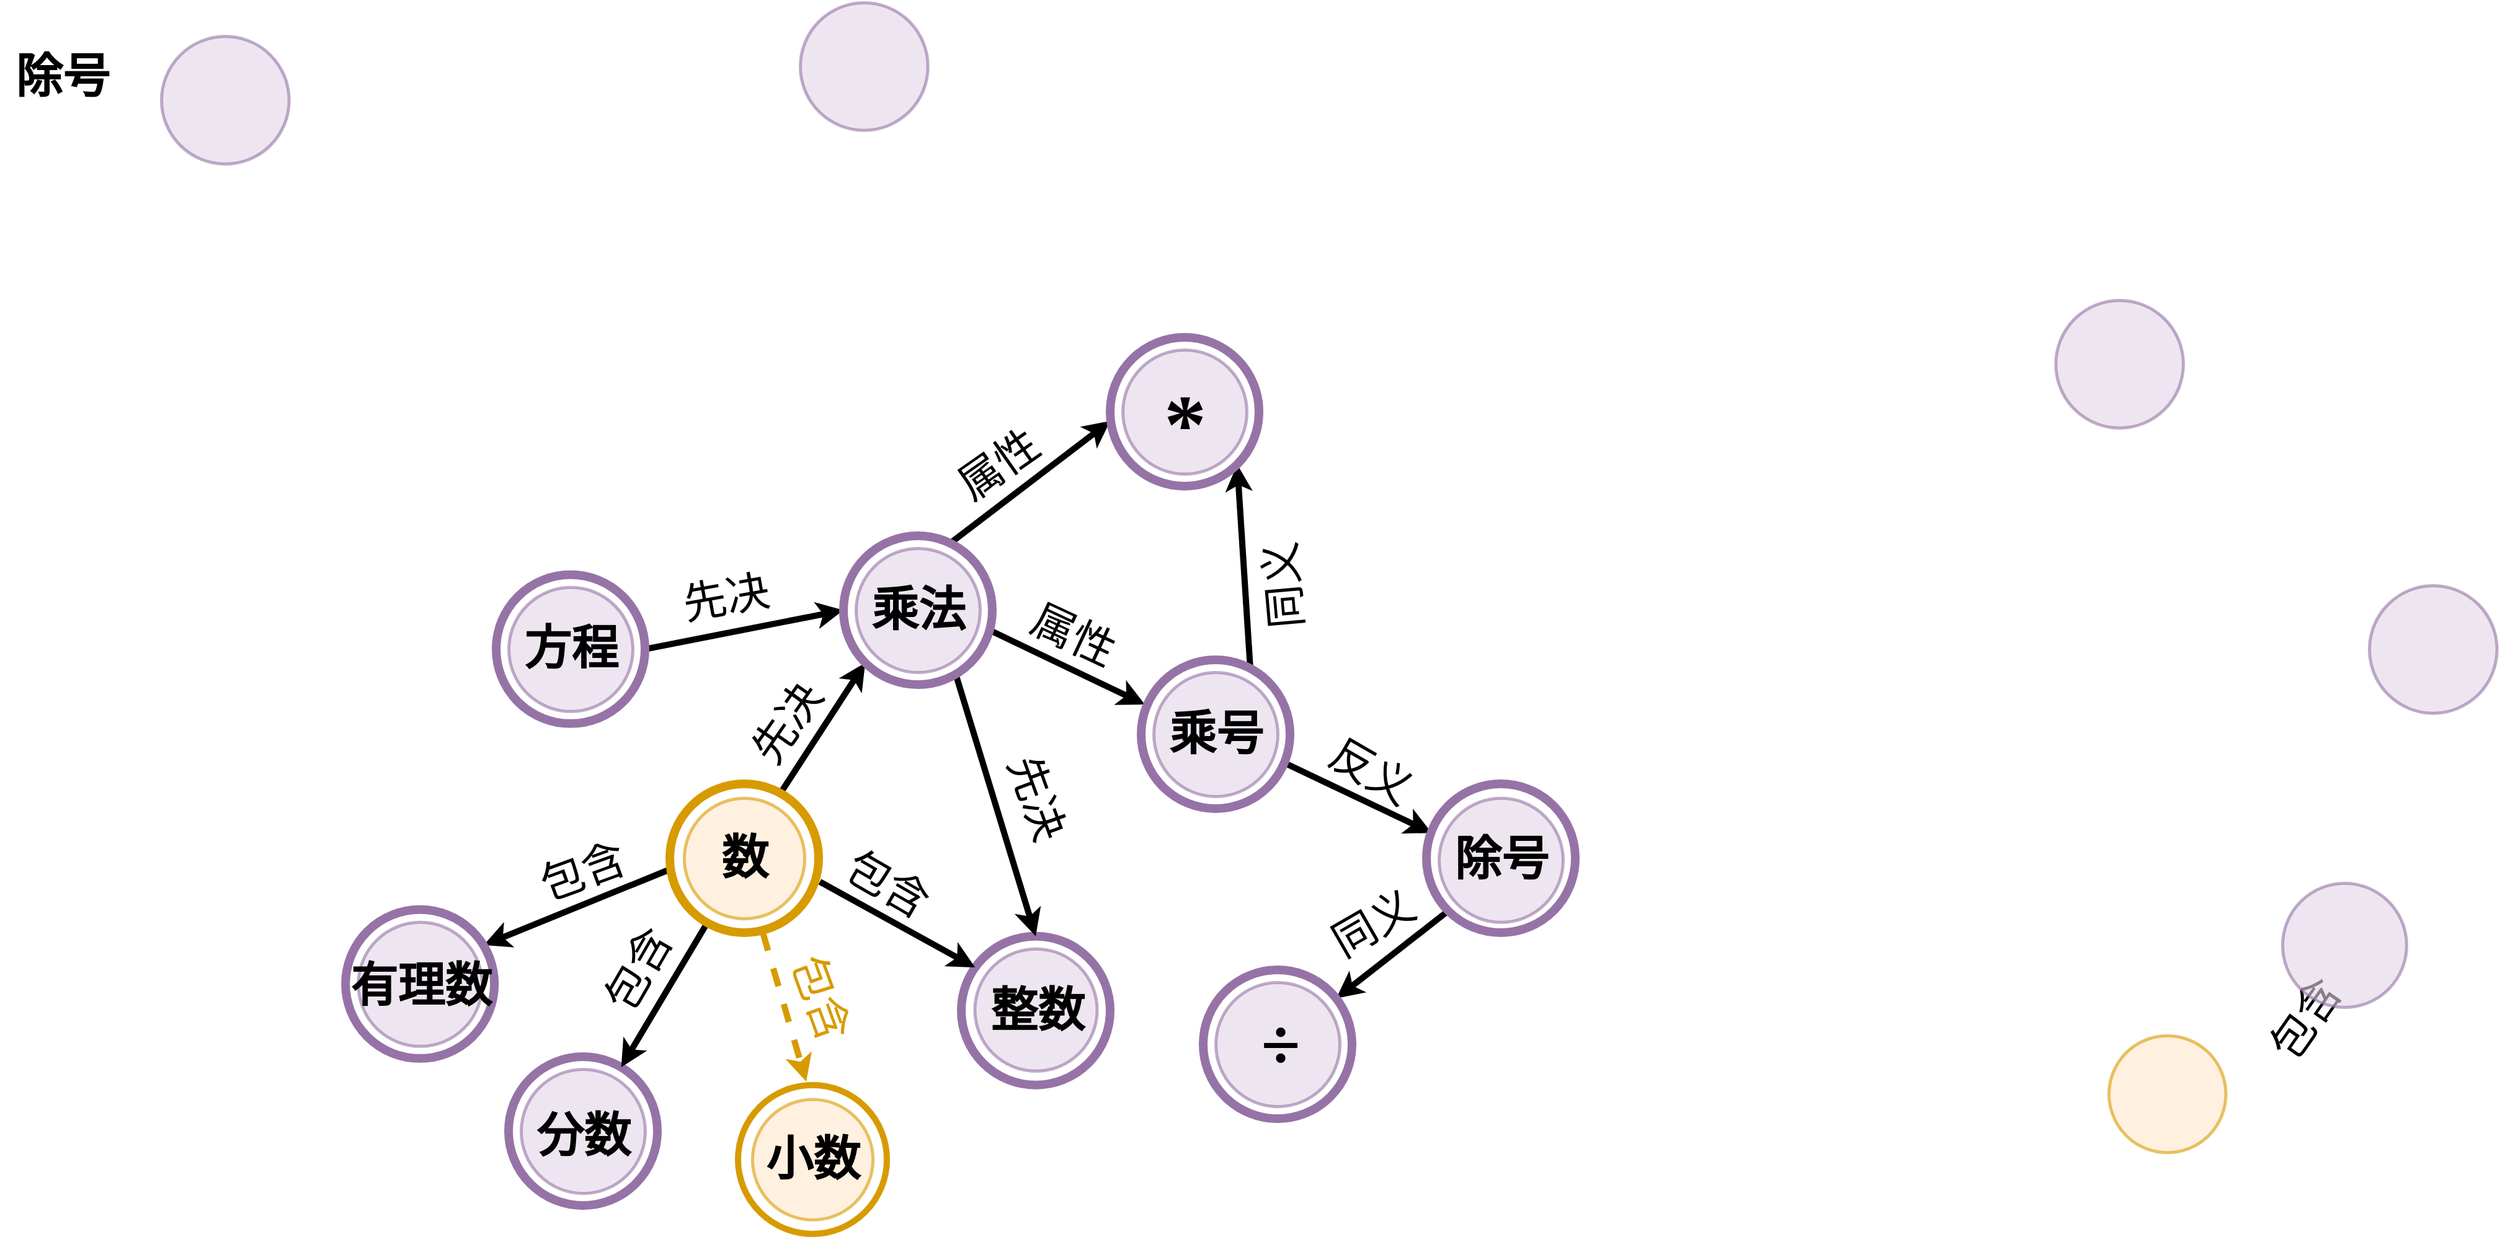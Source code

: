 <mxfile version="24.2.3" type="github">
  <diagram name="第 1 页" id="qwv7KuyluWp2oeQNMtY5">
    <mxGraphModel dx="2860" dy="999" grid="1" gridSize="10" guides="1" tooltips="1" connect="1" arrows="1" fold="1" page="1" pageScale="1" pageWidth="1169" pageHeight="1654" math="0" shadow="0">
      <root>
        <mxCell id="0" />
        <mxCell id="1" parent="0" />
        <mxCell id="Aoa-woAd7rRabKDpotsu-19" value="" style="endArrow=classic;html=1;rounded=0;hachureGap=4;fontFamily=Architects Daughter;fontSource=https://fonts.googleapis.com/css?family=Architects+Daughter;strokeWidth=5;entryX=0;entryY=0.5;entryDx=0;entryDy=0;exitX=1;exitY=0.5;exitDx=0;exitDy=0;" parent="1" source="Aoa-woAd7rRabKDpotsu-18" target="Aoa-woAd7rRabKDpotsu-14" edge="1">
          <mxGeometry width="50" height="50" relative="1" as="geometry">
            <mxPoint x="320" y="1110" as="sourcePoint" />
            <mxPoint x="243" y="1213" as="targetPoint" />
          </mxGeometry>
        </mxCell>
        <mxCell id="NaeF6okpQfYcXMHPY63D-1" value="" style="ellipse;whiteSpace=wrap;html=1;aspect=fixed;strokeWidth=2.5;fillColor=#ffe6cc;strokeColor=#d79b00;fontFamily=Times New Roman;fontSize=50;hachureGap=4;fontSource=https%3A%2F%2Ffonts.googleapis.com%2Fcss%3Ffamily%3DArchitects%2BDaughter;opacity=60;" parent="1" vertex="1">
          <mxGeometry x="1640" y="1412.86" width="94.27" height="94.27" as="geometry" />
        </mxCell>
        <mxCell id="Aoa-woAd7rRabKDpotsu-2" value="" style="ellipse;whiteSpace=wrap;html=1;aspect=fixed;strokeWidth=7;fillColor=none;strokeColor=#9673a6;fontFamily=Times New Roman;fontSize=50;hachureGap=4;fontSource=https://fonts.googleapis.com/css?family=Architects+Daughter;" parent="1" vertex="1">
          <mxGeometry x="715" y="1332.85" width="120" height="120" as="geometry" />
        </mxCell>
        <mxCell id="Aoa-woAd7rRabKDpotsu-3" value="" style="ellipse;whiteSpace=wrap;html=1;aspect=fixed;strokeWidth=2.5;fillColor=#e1d5e7;strokeColor=#9673a6;fontFamily=Times New Roman;fontSize=50;hachureGap=4;fontSource=https://fonts.googleapis.com/css?family=Architects+Daughter;opacity=60;" parent="1" vertex="1">
          <mxGeometry x="725.71" y="1342.85" width="98.58" height="98.58" as="geometry" />
        </mxCell>
        <mxCell id="Aoa-woAd7rRabKDpotsu-4" value="" style="endArrow=classic;html=1;rounded=0;hachureGap=4;fontFamily=Architects Daughter;fontSource=https%3A%2F%2Ffonts.googleapis.com%2Fcss%3Ffamily%3DArchitects%2BDaughter;strokeWidth=5;entryX=0.093;entryY=0.21;entryDx=0;entryDy=0;entryPerimeter=0;exitX=1.008;exitY=0.658;exitDx=0;exitDy=0;exitPerimeter=0;" parent="1" edge="1" target="Aoa-woAd7rRabKDpotsu-2" source="Aoa-woAd7rRabKDpotsu-1">
          <mxGeometry width="50" height="50" relative="1" as="geometry">
            <mxPoint x="609.362" y="1290.001" as="sourcePoint" />
            <mxPoint x="720" y="1360" as="targetPoint" />
          </mxGeometry>
        </mxCell>
        <mxCell id="Aoa-woAd7rRabKDpotsu-5" value="" style="ellipse;whiteSpace=wrap;html=1;aspect=fixed;strokeWidth=2.5;fillColor=#e1d5e7;strokeColor=#9673a6;fontFamily=Times New Roman;fontSize=50;hachureGap=4;fontSource=https://fonts.googleapis.com/css?family=Architects+Daughter;opacity=60;" parent="1" vertex="1">
          <mxGeometry x="360" y="1439.99" width="100" height="100" as="geometry" />
        </mxCell>
        <mxCell id="Aoa-woAd7rRabKDpotsu-6" value="" style="ellipse;whiteSpace=wrap;html=1;aspect=fixed;strokeWidth=7;fillColor=none;strokeColor=#9673a6;fontFamily=Times New Roman;fontSize=50;hachureGap=4;fontSource=https://fonts.googleapis.com/css?family=Architects+Daughter;" parent="1" vertex="1">
          <mxGeometry x="350.0" y="1429.99" width="120" height="120" as="geometry" />
        </mxCell>
        <mxCell id="Aoa-woAd7rRabKDpotsu-7" value="" style="endArrow=classic;html=1;rounded=0;hachureGap=4;fontFamily=Architects Daughter;fontSource=https://fonts.googleapis.com/css?family=Architects+Daughter;exitX=0.242;exitY=0.95;exitDx=0;exitDy=0;exitPerimeter=0;strokeWidth=5;" parent="1" source="Aoa-woAd7rRabKDpotsu-1" target="Aoa-woAd7rRabKDpotsu-6" edge="1">
          <mxGeometry width="50" height="50" relative="1" as="geometry">
            <mxPoint x="790" y="1290" as="sourcePoint" />
            <mxPoint x="733" y="1185" as="targetPoint" />
          </mxGeometry>
        </mxCell>
        <mxCell id="Aoa-woAd7rRabKDpotsu-8" value="" style="ellipse;whiteSpace=wrap;html=1;aspect=fixed;strokeWidth=5;fillColor=none;strokeColor=#d79b00;fontFamily=Times New Roman;fontSize=50;hachureGap=4;fontSource=https://fonts.googleapis.com/css?family=Architects+Daughter;" parent="1" vertex="1">
          <mxGeometry x="535" y="1452.85" width="120" height="120" as="geometry" />
        </mxCell>
        <mxCell id="Aoa-woAd7rRabKDpotsu-9" value="" style="ellipse;whiteSpace=wrap;html=1;aspect=fixed;strokeWidth=2.5;fillColor=#ffe6cc;strokeColor=#d79b00;fontFamily=Times New Roman;fontSize=50;hachureGap=4;fontSource=https://fonts.googleapis.com/css?family=Architects+Daughter;opacity=60;" parent="1" vertex="1">
          <mxGeometry x="491.43" y="1221.43" width="97.15" height="97.15" as="geometry" />
        </mxCell>
        <mxCell id="Aoa-woAd7rRabKDpotsu-10" value="" style="endArrow=classic;html=1;rounded=0;hachureGap=4;fontFamily=Architects Daughter;fontSource=https://fonts.googleapis.com/css?family=Architects+Daughter;strokeWidth=5;fillColor=#ffe6cc;strokeColor=#d79b00;dashed=1;exitX=0.625;exitY=1;exitDx=0;exitDy=0;exitPerimeter=0;" parent="1" edge="1" source="Aoa-woAd7rRabKDpotsu-1">
          <mxGeometry width="50" height="50" relative="1" as="geometry">
            <mxPoint x="560" y="1324.08" as="sourcePoint" />
            <mxPoint x="590" y="1450" as="targetPoint" />
          </mxGeometry>
        </mxCell>
        <mxCell id="Aoa-woAd7rRabKDpotsu-11" value="" style="endArrow=classic;html=1;rounded=0;hachureGap=4;fontFamily=Architects Daughter;fontSource=https://fonts.googleapis.com/css?family=Architects+Daughter;strokeWidth=5;exitX=0;exitY=0.5;exitDx=0;exitDy=0;" parent="1" edge="1">
          <mxGeometry width="50" height="50" relative="1" as="geometry">
            <mxPoint x="480" y="1279" as="sourcePoint" />
            <mxPoint x="330" y="1340" as="targetPoint" />
          </mxGeometry>
        </mxCell>
        <mxCell id="Aoa-woAd7rRabKDpotsu-12" value="" style="ellipse;whiteSpace=wrap;html=1;aspect=fixed;strokeWidth=7;fillColor=none;strokeColor=#9673a6;fontFamily=Times New Roman;fontSize=50;hachureGap=4;fontSource=https://fonts.googleapis.com/css?family=Architects+Daughter;" parent="1" vertex="1">
          <mxGeometry x="218.58" y="1311.43" width="120" height="120" as="geometry" />
        </mxCell>
        <mxCell id="Aoa-woAd7rRabKDpotsu-13" value="" style="ellipse;whiteSpace=wrap;html=1;aspect=fixed;strokeWidth=2.5;fillColor=#e1d5e7;strokeColor=#9673a6;fontFamily=Times New Roman;fontSize=50;hachureGap=4;fontSource=https://fonts.googleapis.com/css?family=Architects+Daughter;opacity=60;" parent="1" vertex="1">
          <mxGeometry x="228.58" y="1321.43" width="100" height="100" as="geometry" />
        </mxCell>
        <mxCell id="Aoa-woAd7rRabKDpotsu-15" value="" style="ellipse;whiteSpace=wrap;html=1;aspect=fixed;strokeWidth=2.5;fillColor=#e1d5e7;strokeColor=#9673a6;fontFamily=Times New Roman;fontSize=50;hachureGap=4;fontSource=https://fonts.googleapis.com/css?family=Architects+Daughter;opacity=60;" parent="1" vertex="1">
          <mxGeometry x="1597.15" y="820" width="102.85" height="102.85" as="geometry" />
        </mxCell>
        <mxCell id="Aoa-woAd7rRabKDpotsu-16" value="" style="endArrow=classic;html=1;rounded=0;hachureGap=4;fontFamily=Architects Daughter;fontSource=https://fonts.googleapis.com/css?family=Architects+Daughter;strokeWidth=5;entryX=0;entryY=1;entryDx=0;entryDy=0;exitX=0.744;exitY=0.062;exitDx=0;exitDy=0;exitPerimeter=0;" parent="1" source="Aoa-woAd7rRabKDpotsu-1" target="Aoa-woAd7rRabKDpotsu-14" edge="1">
          <mxGeometry width="50" height="50" relative="1" as="geometry">
            <mxPoint x="660" y="1190" as="sourcePoint" />
            <mxPoint x="959.218" y="1217.339" as="targetPoint" />
          </mxGeometry>
        </mxCell>
        <mxCell id="Aoa-woAd7rRabKDpotsu-17" value="" style="ellipse;whiteSpace=wrap;html=1;aspect=fixed;strokeWidth=2.5;fillColor=#e1d5e7;strokeColor=#9673a6;fontFamily=Times New Roman;fontSize=50;hachureGap=4;fontSource=https://fonts.googleapis.com/css?family=Architects+Daughter;opacity=60;" parent="1" vertex="1">
          <mxGeometry x="70.0" y="607.15" width="102.85" height="102.85" as="geometry" />
        </mxCell>
        <mxCell id="Aoa-woAd7rRabKDpotsu-18" value="" style="ellipse;whiteSpace=wrap;html=1;aspect=fixed;strokeWidth=7;fillColor=none;strokeColor=#9673a6;fontFamily=Times New Roman;fontSize=50;hachureGap=4;fontSource=https://fonts.googleapis.com/css?family=Architects+Daughter;" parent="1" vertex="1">
          <mxGeometry x="340.0" y="1041.42" width="120" height="120" as="geometry" />
        </mxCell>
        <mxCell id="Aoa-woAd7rRabKDpotsu-20" value="" style="ellipse;whiteSpace=wrap;html=1;aspect=fixed;strokeWidth=2.5;fillColor=#e1d5e7;strokeColor=#9673a6;fontFamily=Times New Roman;fontSize=50;hachureGap=4;fontSource=https://fonts.googleapis.com/css?family=Architects+Daughter;opacity=60;" parent="1" vertex="1">
          <mxGeometry x="585" y="580" width="102.85" height="102.85" as="geometry" />
        </mxCell>
        <mxCell id="Aoa-woAd7rRabKDpotsu-23" value="" style="ellipse;whiteSpace=wrap;html=1;aspect=fixed;strokeWidth=2.5;fillColor=#e1d5e7;strokeColor=#9673a6;fontFamily=Times New Roman;fontSize=50;hachureGap=4;fontSource=https://fonts.googleapis.com/css?family=Architects+Daughter;opacity=60;" parent="1" vertex="1">
          <mxGeometry x="1850" y="1050" width="102.85" height="102.85" as="geometry" />
        </mxCell>
        <mxCell id="Aoa-woAd7rRabKDpotsu-27" value="" style="ellipse;whiteSpace=wrap;html=1;aspect=fixed;strokeWidth=2.5;fillColor=#e1d5e7;strokeColor=#9673a6;fontFamily=Times New Roman;fontSize=50;hachureGap=4;fontSource=https://fonts.googleapis.com/css?family=Architects+Daughter;opacity=60;" parent="1" vertex="1">
          <mxGeometry x="920" y="1370" width="100" height="100" as="geometry" />
        </mxCell>
        <mxCell id="Aoa-woAd7rRabKDpotsu-28" value="" style="endArrow=classic;html=1;rounded=0;hachureGap=4;fontFamily=Architects Daughter;fontSource=https://fonts.googleapis.com/css?family=Architects+Daughter;strokeWidth=5;entryX=0.001;entryY=0.562;entryDx=0;entryDy=0;exitX=0.725;exitY=0.044;exitDx=0;exitDy=0;entryPerimeter=0;exitPerimeter=0;" parent="1" source="Aoa-woAd7rRabKDpotsu-14" target="Aoa-woAd7rRabKDpotsu-21" edge="1">
          <mxGeometry width="50" height="50" relative="1" as="geometry">
            <mxPoint x="1100" y="950" as="sourcePoint" />
            <mxPoint x="1279" y="940" as="targetPoint" />
          </mxGeometry>
        </mxCell>
        <mxCell id="Aoa-woAd7rRabKDpotsu-29" value="" style="endArrow=classic;html=1;rounded=0;hachureGap=4;fontFamily=Architects Daughter;fontSource=https://fonts.googleapis.com/css?family=Architects+Daughter;strokeWidth=5;exitX=0.962;exitY=0.738;exitDx=0;exitDy=0;exitPerimeter=0;entryX=0.025;entryY=0.3;entryDx=0;entryDy=0;entryPerimeter=0;" parent="1" target="Aoa-woAd7rRabKDpotsu-22" edge="1">
          <mxGeometry width="50" height="50" relative="1" as="geometry">
            <mxPoint x="740" y="1087.16" as="sourcePoint" />
            <mxPoint x="860" y="1140" as="targetPoint" />
          </mxGeometry>
        </mxCell>
        <mxCell id="Aoa-woAd7rRabKDpotsu-30" value="" style="endArrow=classic;html=1;rounded=0;hachureGap=4;fontFamily=Architects Daughter;fontSource=https://fonts.googleapis.com/css?family=Architects+Daughter;strokeWidth=5;entryX=1;entryY=1;entryDx=0;entryDy=0;exitX=0.734;exitY=0.071;exitDx=0;exitDy=0;exitPerimeter=0;" parent="1" source="Aoa-woAd7rRabKDpotsu-22" target="Aoa-woAd7rRabKDpotsu-21" edge="1">
          <mxGeometry width="50" height="50" relative="1" as="geometry">
            <mxPoint x="1170" y="970" as="sourcePoint" />
            <mxPoint x="1285" y="879" as="targetPoint" />
          </mxGeometry>
        </mxCell>
        <mxCell id="Aoa-woAd7rRabKDpotsu-31" value="" style="endArrow=classic;html=1;rounded=0;hachureGap=4;fontFamily=Architects Daughter;fontSource=https://fonts.googleapis.com/css?family=Architects+Daughter;strokeWidth=5;exitX=0.976;exitY=0.699;exitDx=0;exitDy=0;exitPerimeter=0;entryX=0.036;entryY=0.33;entryDx=0;entryDy=0;entryPerimeter=0;" parent="1" source="Aoa-woAd7rRabKDpotsu-22" target="Aoa-woAd7rRabKDpotsu-25" edge="1">
          <mxGeometry width="50" height="50" relative="1" as="geometry">
            <mxPoint x="1160" y="1040" as="sourcePoint" />
            <mxPoint x="1110" y="1110" as="targetPoint" />
          </mxGeometry>
        </mxCell>
        <mxCell id="Aoa-woAd7rRabKDpotsu-32" value="" style="endArrow=classic;html=1;rounded=0;hachureGap=4;fontFamily=Architects Daughter;fontSource=https://fonts.googleapis.com/css?family=Architects+Daughter;strokeWidth=5;exitX=0;exitY=1;exitDx=0;exitDy=0;" parent="1" source="Aoa-woAd7rRabKDpotsu-25" edge="1" target="Aoa-woAd7rRabKDpotsu-26">
          <mxGeometry width="50" height="50" relative="1" as="geometry">
            <mxPoint x="1117.574" y="1271.416" as="sourcePoint" />
            <mxPoint x="1060" y="1357.57" as="targetPoint" />
          </mxGeometry>
        </mxCell>
        <mxCell id="Aoa-woAd7rRabKDpotsu-36" value="&lt;font face=&quot;Times New Roman&quot;&gt;&lt;span style=&quot;font-size: 38px;&quot;&gt;&lt;b&gt;整数&lt;/b&gt;&lt;/span&gt;&lt;/font&gt;" style="text;html=1;align=center;verticalAlign=middle;resizable=0;points=[];autosize=1;strokeColor=none;fillColor=none;fontFamily=Architects Daughter;fontSource=https://fonts.googleapis.com/css?family=Architects+Daughter;" parent="1" vertex="1">
          <mxGeometry x="725.71" y="1362.85" width="100" height="60" as="geometry" />
        </mxCell>
        <mxCell id="Aoa-woAd7rRabKDpotsu-37" value="" style="endArrow=classic;html=1;rounded=0;hachureGap=4;fontFamily=Architects Daughter;fontSource=https://fonts.googleapis.com/css?family=Architects+Daughter;strokeWidth=5;entryX=0.5;entryY=0;entryDx=0;entryDy=0;" parent="1" edge="1" target="Aoa-woAd7rRabKDpotsu-2">
          <mxGeometry width="50" height="50" relative="1" as="geometry">
            <mxPoint x="710" y="1120" as="sourcePoint" />
            <mxPoint x="775.14" y="1343.56" as="targetPoint" />
          </mxGeometry>
        </mxCell>
        <mxCell id="Aoa-woAd7rRabKDpotsu-38" value="&lt;font face=&quot;Times New Roman&quot;&gt;&lt;span style=&quot;font-size: 38px;&quot;&gt;&lt;b&gt;有理数&lt;/b&gt;&lt;/span&gt;&lt;/font&gt;" style="text;html=1;align=center;verticalAlign=middle;resizable=0;points=[];autosize=1;strokeColor=none;fillColor=none;fontFamily=Architects Daughter;fontSource=https://fonts.googleapis.com/css?family=Architects+Daughter;" parent="1" vertex="1">
          <mxGeometry x="208.58" y="1342.85" width="140" height="60" as="geometry" />
        </mxCell>
        <mxCell id="Aoa-woAd7rRabKDpotsu-39" value="&lt;font face=&quot;Times New Roman&quot;&gt;&lt;span style=&quot;font-size: 38px;&quot;&gt;&lt;b&gt;分数&lt;/b&gt;&lt;/span&gt;&lt;/font&gt;" style="text;html=1;align=center;verticalAlign=middle;resizable=0;points=[];autosize=1;strokeColor=none;fillColor=none;fontFamily=Architects Daughter;fontSource=https://fonts.googleapis.com/css?family=Architects+Daughter;" parent="1" vertex="1">
          <mxGeometry x="360" y="1464.28" width="100" height="60" as="geometry" />
        </mxCell>
        <mxCell id="Aoa-woAd7rRabKDpotsu-40" value="&lt;font color=&quot;#d79b00&quot; style=&quot;font-size: 35px;&quot; face=&quot;Times New Roman&quot;&gt;包含&lt;/font&gt;" style="text;html=1;align=center;verticalAlign=middle;resizable=0;points=[];autosize=1;strokeColor=none;fillColor=none;fontFamily=Architects Daughter;fontSource=https://fonts.googleapis.com/css?family=Architects+Daughter;rotation=70;" parent="1" vertex="1">
          <mxGeometry x="556.43" y="1352.85" width="90" height="60" as="geometry" />
        </mxCell>
        <mxCell id="Aoa-woAd7rRabKDpotsu-43" value="&lt;font face=&quot;Times New Roman&quot;&gt;&lt;span style=&quot;font-size: 35px;&quot;&gt;同义&lt;/span&gt;&lt;/font&gt;" style="text;html=1;align=center;verticalAlign=middle;resizable=0;points=[];autosize=1;strokeColor=none;fillColor=none;fontFamily=Architects Daughter;fontSource=https://fonts.googleapis.com/css?family=Architects+Daughter;rotation=-95;" parent="1" vertex="1">
          <mxGeometry x="930.005" y="1020.001" width="90" height="60" as="geometry" />
        </mxCell>
        <mxCell id="Aoa-woAd7rRabKDpotsu-44" value="&lt;font face=&quot;Times New Roman&quot;&gt;&lt;span style=&quot;font-size: 35px;&quot;&gt;属性&lt;/span&gt;&lt;/font&gt;" style="text;html=1;align=center;verticalAlign=middle;resizable=0;points=[];autosize=1;strokeColor=none;fillColor=none;fontFamily=Architects Daughter;fontSource=https://fonts.googleapis.com/css?family=Architects+Daughter;rotation=-35;" parent="1" vertex="1">
          <mxGeometry x="699.998" y="922.846" width="90" height="60" as="geometry" />
        </mxCell>
        <mxCell id="Aoa-woAd7rRabKDpotsu-46" value="&lt;font face=&quot;Times New Roman&quot;&gt;&lt;span style=&quot;font-size: 35px;&quot;&gt;反义&lt;/span&gt;&lt;/font&gt;" style="text;html=1;align=center;verticalAlign=middle;resizable=0;points=[];autosize=1;strokeColor=none;fillColor=none;fontFamily=Architects Daughter;fontSource=https://fonts.googleapis.com/css?family=Architects+Daughter;rotation=30;" parent="1" vertex="1">
          <mxGeometry x="999.998" y="1169.996" width="90" height="60" as="geometry" />
        </mxCell>
        <mxCell id="Aoa-woAd7rRabKDpotsu-48" value="&lt;font face=&quot;Times New Roman&quot;&gt;&lt;span style=&quot;font-size: 35px;&quot;&gt;先决&lt;/span&gt;&lt;/font&gt;" style="text;html=1;align=center;verticalAlign=middle;resizable=0;points=[];autosize=1;strokeColor=none;fillColor=none;fontFamily=Architects Daughter;fontSource=https://fonts.googleapis.com/css?family=Architects+Daughter;rotation=70;" parent="1" vertex="1">
          <mxGeometry x="729.998" y="1191.426" width="90" height="60" as="geometry" />
        </mxCell>
        <mxCell id="Aoa-woAd7rRabKDpotsu-49" value="&lt;font style=&quot;font-size: 35px;&quot; face=&quot;Times New Roman&quot;&gt;包含&lt;/font&gt;" style="text;html=1;align=center;verticalAlign=middle;resizable=0;points=[];autosize=1;strokeColor=none;fillColor=none;fontFamily=Architects Daughter;fontSource=https://fonts.googleapis.com/css?family=Architects+Daughter;rotation=30;" parent="1" vertex="1">
          <mxGeometry x="609.995" y="1261.431" width="90" height="60" as="geometry" />
        </mxCell>
        <mxCell id="Aoa-woAd7rRabKDpotsu-50" value="&lt;font face=&quot;Times New Roman&quot;&gt;&lt;span style=&quot;font-size: 35px;&quot;&gt;先决&lt;/span&gt;&lt;/font&gt;" style="text;html=1;align=center;verticalAlign=middle;resizable=0;points=[];autosize=1;strokeColor=none;fillColor=none;fontFamily=Architects Daughter;fontSource=https://fonts.googleapis.com/css?family=Architects+Daughter;rotation=-10;" parent="1" vertex="1">
          <mxGeometry x="480.001" y="1030.001" width="90" height="60" as="geometry" />
        </mxCell>
        <mxCell id="Aoa-woAd7rRabKDpotsu-52" value="&lt;font style=&quot;font-size: 35px;&quot; face=&quot;Times New Roman&quot;&gt;包含&lt;/font&gt;" style="text;html=1;align=center;verticalAlign=middle;resizable=0;points=[];autosize=1;strokeColor=none;fillColor=none;fontFamily=Architects Daughter;fontSource=https://fonts.googleapis.com/css?family=Architects+Daughter;rotation=-20;" parent="1" vertex="1">
          <mxGeometry x="365.001" y="1251.431" width="90" height="60" as="geometry" />
        </mxCell>
        <mxCell id="Aoa-woAd7rRabKDpotsu-53" value="&lt;font style=&quot;font-size: 35px;&quot; face=&quot;Times New Roman&quot;&gt;包含&lt;/font&gt;" style="text;html=1;align=center;verticalAlign=middle;resizable=0;points=[];autosize=1;strokeColor=none;fillColor=none;fontFamily=Architects Daughter;fontSource=https://fonts.googleapis.com/css?family=Architects+Daughter;rotation=-55;" parent="1" vertex="1">
          <mxGeometry x="1754.001" y="1369.991" width="90" height="60" as="geometry" />
        </mxCell>
        <mxCell id="Aoa-woAd7rRabKDpotsu-56" value="&lt;font size=&quot;1&quot; face=&quot;Times New Roman&quot;&gt;&lt;b style=&quot;font-size: 58px;&quot;&gt;÷&lt;/b&gt;&lt;/font&gt;" style="text;html=1;align=center;verticalAlign=middle;resizable=0;points=[];autosize=1;strokeColor=none;fillColor=none;fontFamily=Architects Daughter;fontSource=https://fonts.googleapis.com/css?family=Architects+Daughter;" parent="1" vertex="1">
          <mxGeometry x="942.14" y="1380" width="60" height="80" as="geometry" />
        </mxCell>
        <mxCell id="Ah3Ik2fwoMhvkdG_yOov-2" value="" style="ellipse;whiteSpace=wrap;html=1;aspect=fixed;strokeWidth=2.5;fillColor=#e1d5e7;strokeColor=#9673a6;fontFamily=Times New Roman;fontSize=50;hachureGap=4;fontSource=https://fonts.googleapis.com/css?family=Architects+Daughter;opacity=60;" parent="1" vertex="1">
          <mxGeometry x="1780" y="1290" width="100" height="100" as="geometry" />
        </mxCell>
        <mxCell id="Ah3Ik2fwoMhvkdG_yOov-3" value="" style="ellipse;whiteSpace=wrap;html=1;aspect=fixed;strokeWidth=2.5;fillColor=#e1d5e7;strokeColor=#9673a6;fontFamily=Times New Roman;fontSize=50;hachureGap=4;fontSource=https://fonts.googleapis.com/css?family=Architects+Daughter;opacity=60;" parent="1" vertex="1">
          <mxGeometry x="870" y="1120" width="100" height="100" as="geometry" />
        </mxCell>
        <mxCell id="Aoa-woAd7rRabKDpotsu-55" value="&lt;font style=&quot;font-size: 38px;&quot; face=&quot;Times New Roman&quot;&gt;&lt;b&gt;除号&lt;/b&gt;&lt;/font&gt;" style="text;html=1;align=center;verticalAlign=middle;resizable=0;points=[];autosize=1;strokeColor=none;fillColor=none;fontFamily=Architects Daughter;fontSource=https://fonts.googleapis.com/css?family=Architects+Daughter;" parent="1" vertex="1">
          <mxGeometry x="-60" y="610" width="100" height="60" as="geometry" />
        </mxCell>
        <mxCell id="Ah3Ik2fwoMhvkdG_yOov-4" value="" style="ellipse;whiteSpace=wrap;html=1;aspect=fixed;strokeWidth=2.5;fillColor=#e1d5e7;strokeColor=#9673a6;fontFamily=Times New Roman;fontSize=50;hachureGap=4;fontSource=https://fonts.googleapis.com/css?family=Architects+Daughter;opacity=60;" parent="1" vertex="1">
          <mxGeometry x="1100" y="1221.43" width="100" height="100" as="geometry" />
        </mxCell>
        <mxCell id="Aoa-woAd7rRabKDpotsu-54" value="&lt;font style=&quot;font-size: 38px;&quot; face=&quot;Times New Roman&quot;&gt;&lt;b&gt;乘号&lt;/b&gt;&lt;/font&gt;" style="text;html=1;align=center;verticalAlign=middle;resizable=0;points=[];autosize=1;strokeColor=none;fillColor=none;fontFamily=Architects Daughter;fontSource=https://fonts.googleapis.com/css?family=Architects+Daughter;" parent="1" vertex="1">
          <mxGeometry x="870" y="1140" width="100" height="60" as="geometry" />
        </mxCell>
        <mxCell id="Ah3Ik2fwoMhvkdG_yOov-5" value="" style="ellipse;whiteSpace=wrap;html=1;aspect=fixed;strokeWidth=2.5;fillColor=#e1d5e7;strokeColor=#9673a6;fontFamily=Times New Roman;fontSize=50;hachureGap=4;fontSource=https://fonts.googleapis.com/css?family=Architects+Daughter;opacity=60;" parent="1" vertex="1">
          <mxGeometry x="845" y="860" width="100" height="100" as="geometry" />
        </mxCell>
        <mxCell id="Aoa-woAd7rRabKDpotsu-42" value="&lt;font size=&quot;1&quot; face=&quot;Times New Roman&quot;&gt;&lt;b style=&quot;font-size: 68px;&quot;&gt;*&lt;/b&gt;&lt;/font&gt;" style="text;html=1;align=center;verticalAlign=middle;resizable=0;points=[];autosize=1;strokeColor=none;fillColor=none;fontFamily=Architects Daughter;fontSource=https://fonts.googleapis.com/css?family=Architects+Daughter;" parent="1" vertex="1">
          <mxGeometry x="865" y="870" width="60" height="100" as="geometry" />
        </mxCell>
        <mxCell id="Ah3Ik2fwoMhvkdG_yOov-6" value="" style="ellipse;whiteSpace=wrap;html=1;aspect=fixed;strokeWidth=2.5;fillColor=#e1d5e7;strokeColor=#9673a6;fontFamily=Times New Roman;fontSize=50;hachureGap=4;fontSource=https://fonts.googleapis.com/css?family=Architects+Daughter;opacity=60;" parent="1" vertex="1">
          <mxGeometry x="630" y="1020" width="100" height="100" as="geometry" />
        </mxCell>
        <mxCell id="Aoa-woAd7rRabKDpotsu-33" value="&lt;font style=&quot;font-size: 38px;&quot; face=&quot;Times New Roman&quot;&gt;&lt;b&gt;乘法&lt;/b&gt;&lt;/font&gt;" style="text;html=1;align=center;verticalAlign=middle;resizable=0;points=[];autosize=1;strokeColor=none;fillColor=none;fontFamily=Architects Daughter;fontSource=https%3A%2F%2Ffonts.googleapis.com%2Fcss%3Ffamily%3DArchitects%2BDaughter;" parent="1" vertex="1">
          <mxGeometry x="630" y="1040" width="100" height="60" as="geometry" />
        </mxCell>
        <mxCell id="Ah3Ik2fwoMhvkdG_yOov-7" value="" style="ellipse;whiteSpace=wrap;html=1;aspect=fixed;strokeWidth=2.5;fillColor=#e1d5e7;strokeColor=#9673a6;fontFamily=Times New Roman;fontSize=50;hachureGap=4;fontSource=https://fonts.googleapis.com/css?family=Architects+Daughter;opacity=60;" parent="1" vertex="1">
          <mxGeometry x="350" y="1051.42" width="100" height="100" as="geometry" />
        </mxCell>
        <mxCell id="Aoa-woAd7rRabKDpotsu-41" value="&lt;font face=&quot;Times New Roman&quot;&gt;&lt;span style=&quot;font-size: 38px;&quot;&gt;&lt;b&gt;方程&lt;/b&gt;&lt;/span&gt;&lt;/font&gt;" style="text;html=1;align=center;verticalAlign=middle;resizable=0;points=[];autosize=1;strokeColor=none;fillColor=none;fontFamily=Architects Daughter;fontSource=https://fonts.googleapis.com/css?family=Architects+Daughter;" parent="1" vertex="1">
          <mxGeometry x="350.0" y="1071.42" width="100" height="60" as="geometry" />
        </mxCell>
        <mxCell id="Ah3Ik2fwoMhvkdG_yOov-8" value="" style="ellipse;whiteSpace=wrap;html=1;aspect=fixed;strokeWidth=2.5;fillColor=#ffe6cc;strokeColor=#d79b00;fontFamily=Times New Roman;fontSize=50;hachureGap=4;fontSource=https://fonts.googleapis.com/css?family=Architects+Daughter;opacity=60;" parent="1" vertex="1">
          <mxGeometry x="546.43" y="1464.28" width="97.15" height="97.15" as="geometry" />
        </mxCell>
        <mxCell id="Aoa-woAd7rRabKDpotsu-35" value="&lt;font face=&quot;Times New Roman&quot;&gt;&lt;span style=&quot;font-size: 38px;&quot;&gt;&lt;b&gt;小数&lt;/b&gt;&lt;/span&gt;&lt;/font&gt;" style="text;html=1;align=center;verticalAlign=middle;resizable=0;points=[];autosize=1;strokeColor=none;fillColor=none;fontFamily=Architects Daughter;fontSource=https://fonts.googleapis.com/css?family=Architects+Daughter;" parent="1" vertex="1">
          <mxGeometry x="545" y="1482.85" width="100" height="60" as="geometry" />
        </mxCell>
        <mxCell id="Aoa-woAd7rRabKDpotsu-34" value="&lt;font face=&quot;Times New Roman&quot;&gt;&lt;span style=&quot;font-size: 38px;&quot;&gt;&lt;b&gt;数&lt;/b&gt;&lt;/span&gt;&lt;/font&gt;" style="text;html=1;align=center;verticalAlign=middle;resizable=0;points=[];autosize=1;strokeColor=none;fillColor=none;fontFamily=Architects Daughter;fontSource=https://fonts.googleapis.com/css?family=Architects+Daughter;" parent="1" vertex="1">
          <mxGeometry x="510" y="1240" width="60" height="60" as="geometry" />
        </mxCell>
        <mxCell id="sr5iCezXZ2-Iou8U5tZE-3" value="&lt;font style=&quot;font-size: 35px;&quot; face=&quot;Times New Roman&quot;&gt;包含&lt;/font&gt;" style="text;html=1;align=center;verticalAlign=middle;resizable=0;points=[];autosize=1;strokeColor=none;fillColor=none;fontFamily=Architects Daughter;fontSource=https://fonts.googleapis.com/css?family=Architects+Daughter;rotation=-60;" parent="1" vertex="1">
          <mxGeometry x="410.001" y="1330.005" width="90" height="60" as="geometry" />
        </mxCell>
        <mxCell id="Aoa-woAd7rRabKDpotsu-1" value="" style="ellipse;whiteSpace=wrap;html=1;aspect=fixed;strokeWidth=7;fillColor=none;strokeColor=#d79b00;fontFamily=Times New Roman;fontSize=50;hachureGap=4;fontSource=https://fonts.googleapis.com/css?family=Architects+Daughter;" parent="1" vertex="1">
          <mxGeometry x="480.0" y="1210" width="120" height="120" as="geometry" />
        </mxCell>
        <mxCell id="Aoa-woAd7rRabKDpotsu-14" value="" style="ellipse;whiteSpace=wrap;html=1;aspect=fixed;strokeWidth=7;fillColor=none;strokeColor=#9673a6;fontFamily=Times New Roman;fontSize=50;hachureGap=4;fontSource=https://fonts.googleapis.com/css?family=Architects+Daughter;" parent="1" vertex="1">
          <mxGeometry x="620" y="1010" width="120" height="120" as="geometry" />
        </mxCell>
        <mxCell id="Aoa-woAd7rRabKDpotsu-25" value="" style="ellipse;whiteSpace=wrap;html=1;aspect=fixed;strokeWidth=7;fillColor=none;strokeColor=#9673a6;fontFamily=Times New Roman;fontSize=50;hachureGap=4;fontSource=https://fonts.googleapis.com/css?family=Architects+Daughter;" parent="1" vertex="1">
          <mxGeometry x="1090" y="1210.0" width="120" height="120" as="geometry" />
        </mxCell>
        <mxCell id="Aoa-woAd7rRabKDpotsu-22" value="" style="ellipse;whiteSpace=wrap;html=1;aspect=fixed;strokeWidth=7;fillColor=none;strokeColor=#9673a6;fontFamily=Times New Roman;fontSize=50;hachureGap=4;fontSource=https://fonts.googleapis.com/css?family=Architects+Daughter;" parent="1" vertex="1">
          <mxGeometry x="860" y="1110" width="120" height="120" as="geometry" />
        </mxCell>
        <mxCell id="Ww7HsUTpg0LvWUgYdzWg-2" value="&lt;font face=&quot;Times New Roman&quot;&gt;&lt;span style=&quot;font-size: 35px;&quot;&gt;属性&lt;/span&gt;&lt;/font&gt;" style="text;html=1;align=center;verticalAlign=middle;resizable=0;points=[];autosize=1;strokeColor=none;fillColor=none;fontFamily=Architects Daughter;fontSource=https://fonts.googleapis.com/css?family=Architects+Daughter;rotation=25;" vertex="1" parent="1">
          <mxGeometry x="760.001" y="1060.001" width="90" height="60" as="geometry" />
        </mxCell>
        <mxCell id="Ww7HsUTpg0LvWUgYdzWg-5" value="&lt;font face=&quot;Times New Roman&quot;&gt;&lt;span style=&quot;font-size: 35px;&quot;&gt;同义&lt;/span&gt;&lt;/font&gt;" style="text;html=1;align=center;verticalAlign=middle;resizable=0;points=[];autosize=1;strokeColor=none;fillColor=none;fontFamily=Architects Daughter;fontSource=https://fonts.googleapis.com/css?family=Architects+Daughter;rotation=-30;" vertex="1" parent="1">
          <mxGeometry x="1002.138" y="1292.846" width="90" height="60" as="geometry" />
        </mxCell>
        <mxCell id="Aoa-woAd7rRabKDpotsu-26" value="" style="ellipse;whiteSpace=wrap;html=1;aspect=fixed;strokeWidth=7;fillColor=none;strokeColor=#9673a6;fontFamily=Times New Roman;fontSize=50;hachureGap=4;fontSource=https://fonts.googleapis.com/css?family=Architects+Daughter;" parent="1" vertex="1">
          <mxGeometry x="910.0" y="1360.0" width="120" height="120" as="geometry" />
        </mxCell>
        <mxCell id="Ww7HsUTpg0LvWUgYdzWg-6" value="&lt;font face=&quot;Times New Roman&quot;&gt;&lt;span style=&quot;font-size: 38px;&quot;&gt;&lt;b&gt;除号&lt;/b&gt;&lt;/span&gt;&lt;/font&gt;" style="text;html=1;align=center;verticalAlign=middle;resizable=0;points=[];autosize=1;strokeColor=none;fillColor=none;fontFamily=Architects Daughter;fontSource=https://fonts.googleapis.com/css?family=Architects+Daughter;" vertex="1" parent="1">
          <mxGeometry x="1100" y="1241.43" width="100" height="60" as="geometry" />
        </mxCell>
        <mxCell id="Ww7HsUTpg0LvWUgYdzWg-8" value="&lt;font face=&quot;Times New Roman&quot;&gt;&lt;span style=&quot;font-size: 35px;&quot;&gt;先决&lt;/span&gt;&lt;/font&gt;" style="text;html=1;align=center;verticalAlign=middle;resizable=0;points=[];autosize=1;strokeColor=none;fillColor=none;fontFamily=Architects Daughter;fontSource=https://fonts.googleapis.com/css?family=Architects+Daughter;rotation=-55;" vertex="1" parent="1">
          <mxGeometry x="529.996" y="1131.418" width="90" height="60" as="geometry" />
        </mxCell>
        <mxCell id="Aoa-woAd7rRabKDpotsu-21" value="" style="ellipse;whiteSpace=wrap;html=1;aspect=fixed;strokeWidth=7;fillColor=none;strokeColor=#9673a6;fontFamily=Times New Roman;fontSize=50;hachureGap=4;fontSource=https://fonts.googleapis.com/css?family=Architects+Daughter;" parent="1" vertex="1">
          <mxGeometry x="835.0" y="850.0" width="120" height="120" as="geometry" />
        </mxCell>
      </root>
    </mxGraphModel>
  </diagram>
</mxfile>
